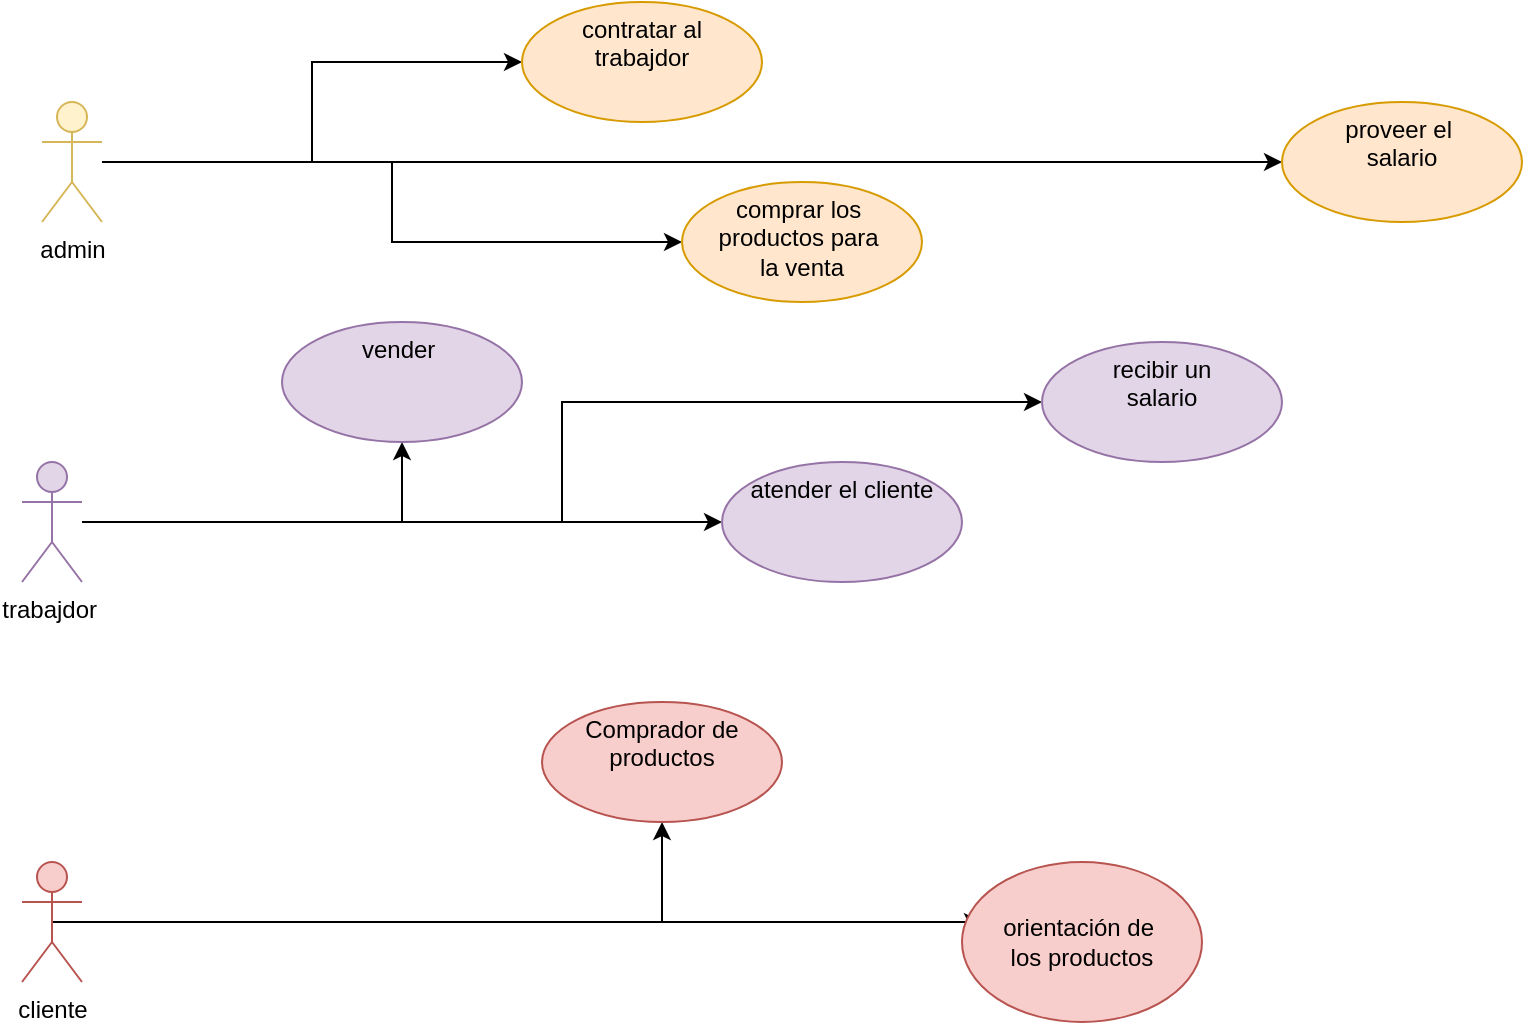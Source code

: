 <mxfile version="18.0.7" type="device"><diagram id="QHRegp-t_71mDtioBhU6" name="Page-1"><mxGraphModel dx="866" dy="394" grid="1" gridSize="10" guides="1" tooltips="1" connect="1" arrows="1" fold="1" page="1" pageScale="1" pageWidth="827" pageHeight="1169" math="0" shadow="0"><root><mxCell id="0"/><mxCell id="1" parent="0"/><mxCell id="9AmPpBGxxawwKRDO3EaD-6" value="" style="edgeStyle=orthogonalEdgeStyle;rounded=0;orthogonalLoop=1;jettySize=auto;html=1;" parent="1" source="9AmPpBGxxawwKRDO3EaD-1" target="9AmPpBGxxawwKRDO3EaD-5" edge="1"><mxGeometry relative="1" as="geometry"/></mxCell><mxCell id="9AmPpBGxxawwKRDO3EaD-13" style="edgeStyle=orthogonalEdgeStyle;rounded=0;orthogonalLoop=1;jettySize=auto;html=1;exitX=0.5;exitY=0.5;exitDx=0;exitDy=0;exitPerimeter=0;" parent="1" source="9AmPpBGxxawwKRDO3EaD-1" edge="1"><mxGeometry relative="1" as="geometry"><mxPoint x="540" y="460" as="targetPoint"/></mxGeometry></mxCell><mxCell id="9AmPpBGxxawwKRDO3EaD-1" value="cliente" style="shape=umlActor;verticalLabelPosition=bottom;verticalAlign=top;html=1;outlineConnect=0;fillColor=#f8cecc;strokeColor=#b85450;" parent="1" vertex="1"><mxGeometry x="60" y="430" width="30" height="60" as="geometry"/></mxCell><mxCell id="9AmPpBGxxawwKRDO3EaD-16" value="" style="edgeStyle=orthogonalEdgeStyle;rounded=0;orthogonalLoop=1;jettySize=auto;html=1;" parent="1" source="9AmPpBGxxawwKRDO3EaD-2" target="9AmPpBGxxawwKRDO3EaD-15" edge="1"><mxGeometry relative="1" as="geometry"/></mxCell><mxCell id="9AmPpBGxxawwKRDO3EaD-18" value="" style="edgeStyle=orthogonalEdgeStyle;rounded=0;orthogonalLoop=1;jettySize=auto;html=1;" parent="1" source="9AmPpBGxxawwKRDO3EaD-2" target="9AmPpBGxxawwKRDO3EaD-17" edge="1"><mxGeometry relative="1" as="geometry"/></mxCell><mxCell id="9AmPpBGxxawwKRDO3EaD-20" value="" style="edgeStyle=orthogonalEdgeStyle;rounded=0;orthogonalLoop=1;jettySize=auto;html=1;" parent="1" source="9AmPpBGxxawwKRDO3EaD-2" target="9AmPpBGxxawwKRDO3EaD-19" edge="1"><mxGeometry relative="1" as="geometry"/></mxCell><mxCell id="9AmPpBGxxawwKRDO3EaD-2" value="trabajdor&amp;nbsp;" style="shape=umlActor;verticalLabelPosition=bottom;verticalAlign=top;html=1;outlineConnect=0;fillColor=#e1d5e7;strokeColor=#9673a6;" parent="1" vertex="1"><mxGeometry x="60" y="230" width="30" height="60" as="geometry"/></mxCell><mxCell id="9AmPpBGxxawwKRDO3EaD-22" value="" style="edgeStyle=orthogonalEdgeStyle;rounded=0;orthogonalLoop=1;jettySize=auto;html=1;" parent="1" source="9AmPpBGxxawwKRDO3EaD-3" target="9AmPpBGxxawwKRDO3EaD-21" edge="1"><mxGeometry relative="1" as="geometry"/></mxCell><mxCell id="9AmPpBGxxawwKRDO3EaD-24" value="" style="edgeStyle=orthogonalEdgeStyle;rounded=0;orthogonalLoop=1;jettySize=auto;html=1;" parent="1" source="9AmPpBGxxawwKRDO3EaD-3" target="9AmPpBGxxawwKRDO3EaD-23" edge="1"><mxGeometry relative="1" as="geometry"/></mxCell><mxCell id="9AmPpBGxxawwKRDO3EaD-26" value="" style="edgeStyle=orthogonalEdgeStyle;rounded=0;orthogonalLoop=1;jettySize=auto;html=1;" parent="1" source="9AmPpBGxxawwKRDO3EaD-3" target="9AmPpBGxxawwKRDO3EaD-25" edge="1"><mxGeometry relative="1" as="geometry"/></mxCell><mxCell id="9AmPpBGxxawwKRDO3EaD-3" value="admin" style="shape=umlActor;verticalLabelPosition=bottom;verticalAlign=top;html=1;outlineConnect=0;fillColor=#fff2cc;strokeColor=#d6b656;" parent="1" vertex="1"><mxGeometry x="70" y="50" width="30" height="60" as="geometry"/></mxCell><mxCell id="9AmPpBGxxawwKRDO3EaD-5" value="&lt;font style=&quot;vertical-align: inherit;&quot;&gt;&lt;font style=&quot;vertical-align: inherit;&quot;&gt;Comprador de productos&lt;/font&gt;&lt;/font&gt;" style="ellipse;whiteSpace=wrap;html=1;verticalAlign=top;fillColor=#f8cecc;strokeColor=#b85450;" parent="1" vertex="1"><mxGeometry x="320" y="350" width="120" height="60" as="geometry"/></mxCell><mxCell id="9AmPpBGxxawwKRDO3EaD-14" value="orientación de&amp;nbsp;&lt;br&gt;los productos" style="ellipse;whiteSpace=wrap;html=1;fillColor=#f8cecc;strokeColor=#b85450;" parent="1" vertex="1"><mxGeometry x="530" y="430" width="120" height="80" as="geometry"/></mxCell><mxCell id="9AmPpBGxxawwKRDO3EaD-15" value="vender&amp;nbsp;" style="ellipse;whiteSpace=wrap;html=1;verticalAlign=top;fillColor=#e1d5e7;strokeColor=#9673a6;" parent="1" vertex="1"><mxGeometry x="190" y="160" width="120" height="60" as="geometry"/></mxCell><mxCell id="9AmPpBGxxawwKRDO3EaD-17" value="atender el cliente" style="ellipse;whiteSpace=wrap;html=1;verticalAlign=top;fillColor=#e1d5e7;strokeColor=#9673a6;" parent="1" vertex="1"><mxGeometry x="410" y="230" width="120" height="60" as="geometry"/></mxCell><mxCell id="9AmPpBGxxawwKRDO3EaD-19" value="recibir un &lt;br&gt;salario" style="ellipse;whiteSpace=wrap;html=1;verticalAlign=top;fillColor=#e1d5e7;strokeColor=#9673a6;" parent="1" vertex="1"><mxGeometry x="570" y="170" width="120" height="60" as="geometry"/></mxCell><mxCell id="9AmPpBGxxawwKRDO3EaD-21" value="proveer el&amp;nbsp;&lt;br&gt;salario" style="ellipse;whiteSpace=wrap;html=1;verticalAlign=top;fillColor=#ffe6cc;strokeColor=#d79b00;" parent="1" vertex="1"><mxGeometry x="690" y="50" width="120" height="60" as="geometry"/></mxCell><mxCell id="9AmPpBGxxawwKRDO3EaD-23" value="contratar al &lt;br&gt;trabajdor" style="ellipse;whiteSpace=wrap;html=1;verticalAlign=top;fillColor=#ffe6cc;strokeColor=#d79b00;" parent="1" vertex="1"><mxGeometry x="310" width="120" height="60" as="geometry"/></mxCell><mxCell id="9AmPpBGxxawwKRDO3EaD-25" value="comprar los&amp;nbsp;&lt;br&gt;productos para&amp;nbsp;&lt;br&gt;la venta" style="ellipse;whiteSpace=wrap;html=1;verticalAlign=top;fillColor=#ffe6cc;strokeColor=#d79b00;" parent="1" vertex="1"><mxGeometry x="390" y="90" width="120" height="60" as="geometry"/></mxCell></root></mxGraphModel></diagram></mxfile>